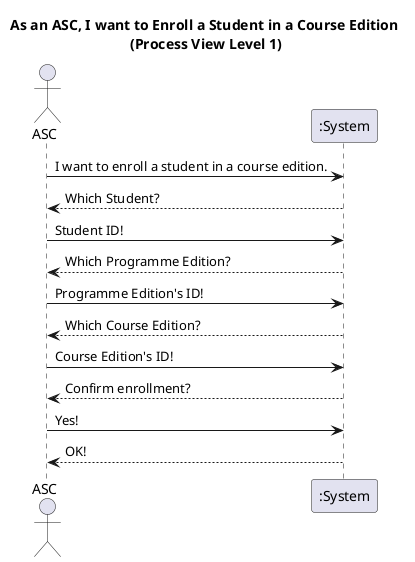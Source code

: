 @startuml
title As an ASC, I want to Enroll a Student in a Course Edition\n (Process View Level 1)
actor ASC
participant ":System" as system
ASC -> system: I want to enroll a student in a course edition.
system --> ASC: Which Student?
ASC -> system: Student ID!
system --> ASC: Which Programme Edition?
ASC -> system: Programme Edition's ID!
system --> ASC: Which Course Edition?
ASC -> system: Course Edition's ID!
system --> ASC: Confirm enrollment?
ASC -> system: Yes!

system --> ASC: OK!
@enduml 